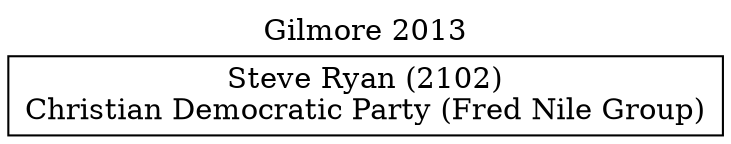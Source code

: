 // House preference flow
digraph "Steve Ryan (2102)_Gilmore_2013" {
	graph [label="Gilmore 2013" labelloc=t mclimit=10]
	node [shape=box]
	"Steve Ryan (2102)" [label="Steve Ryan (2102)
Christian Democratic Party (Fred Nile Group)"]
}
